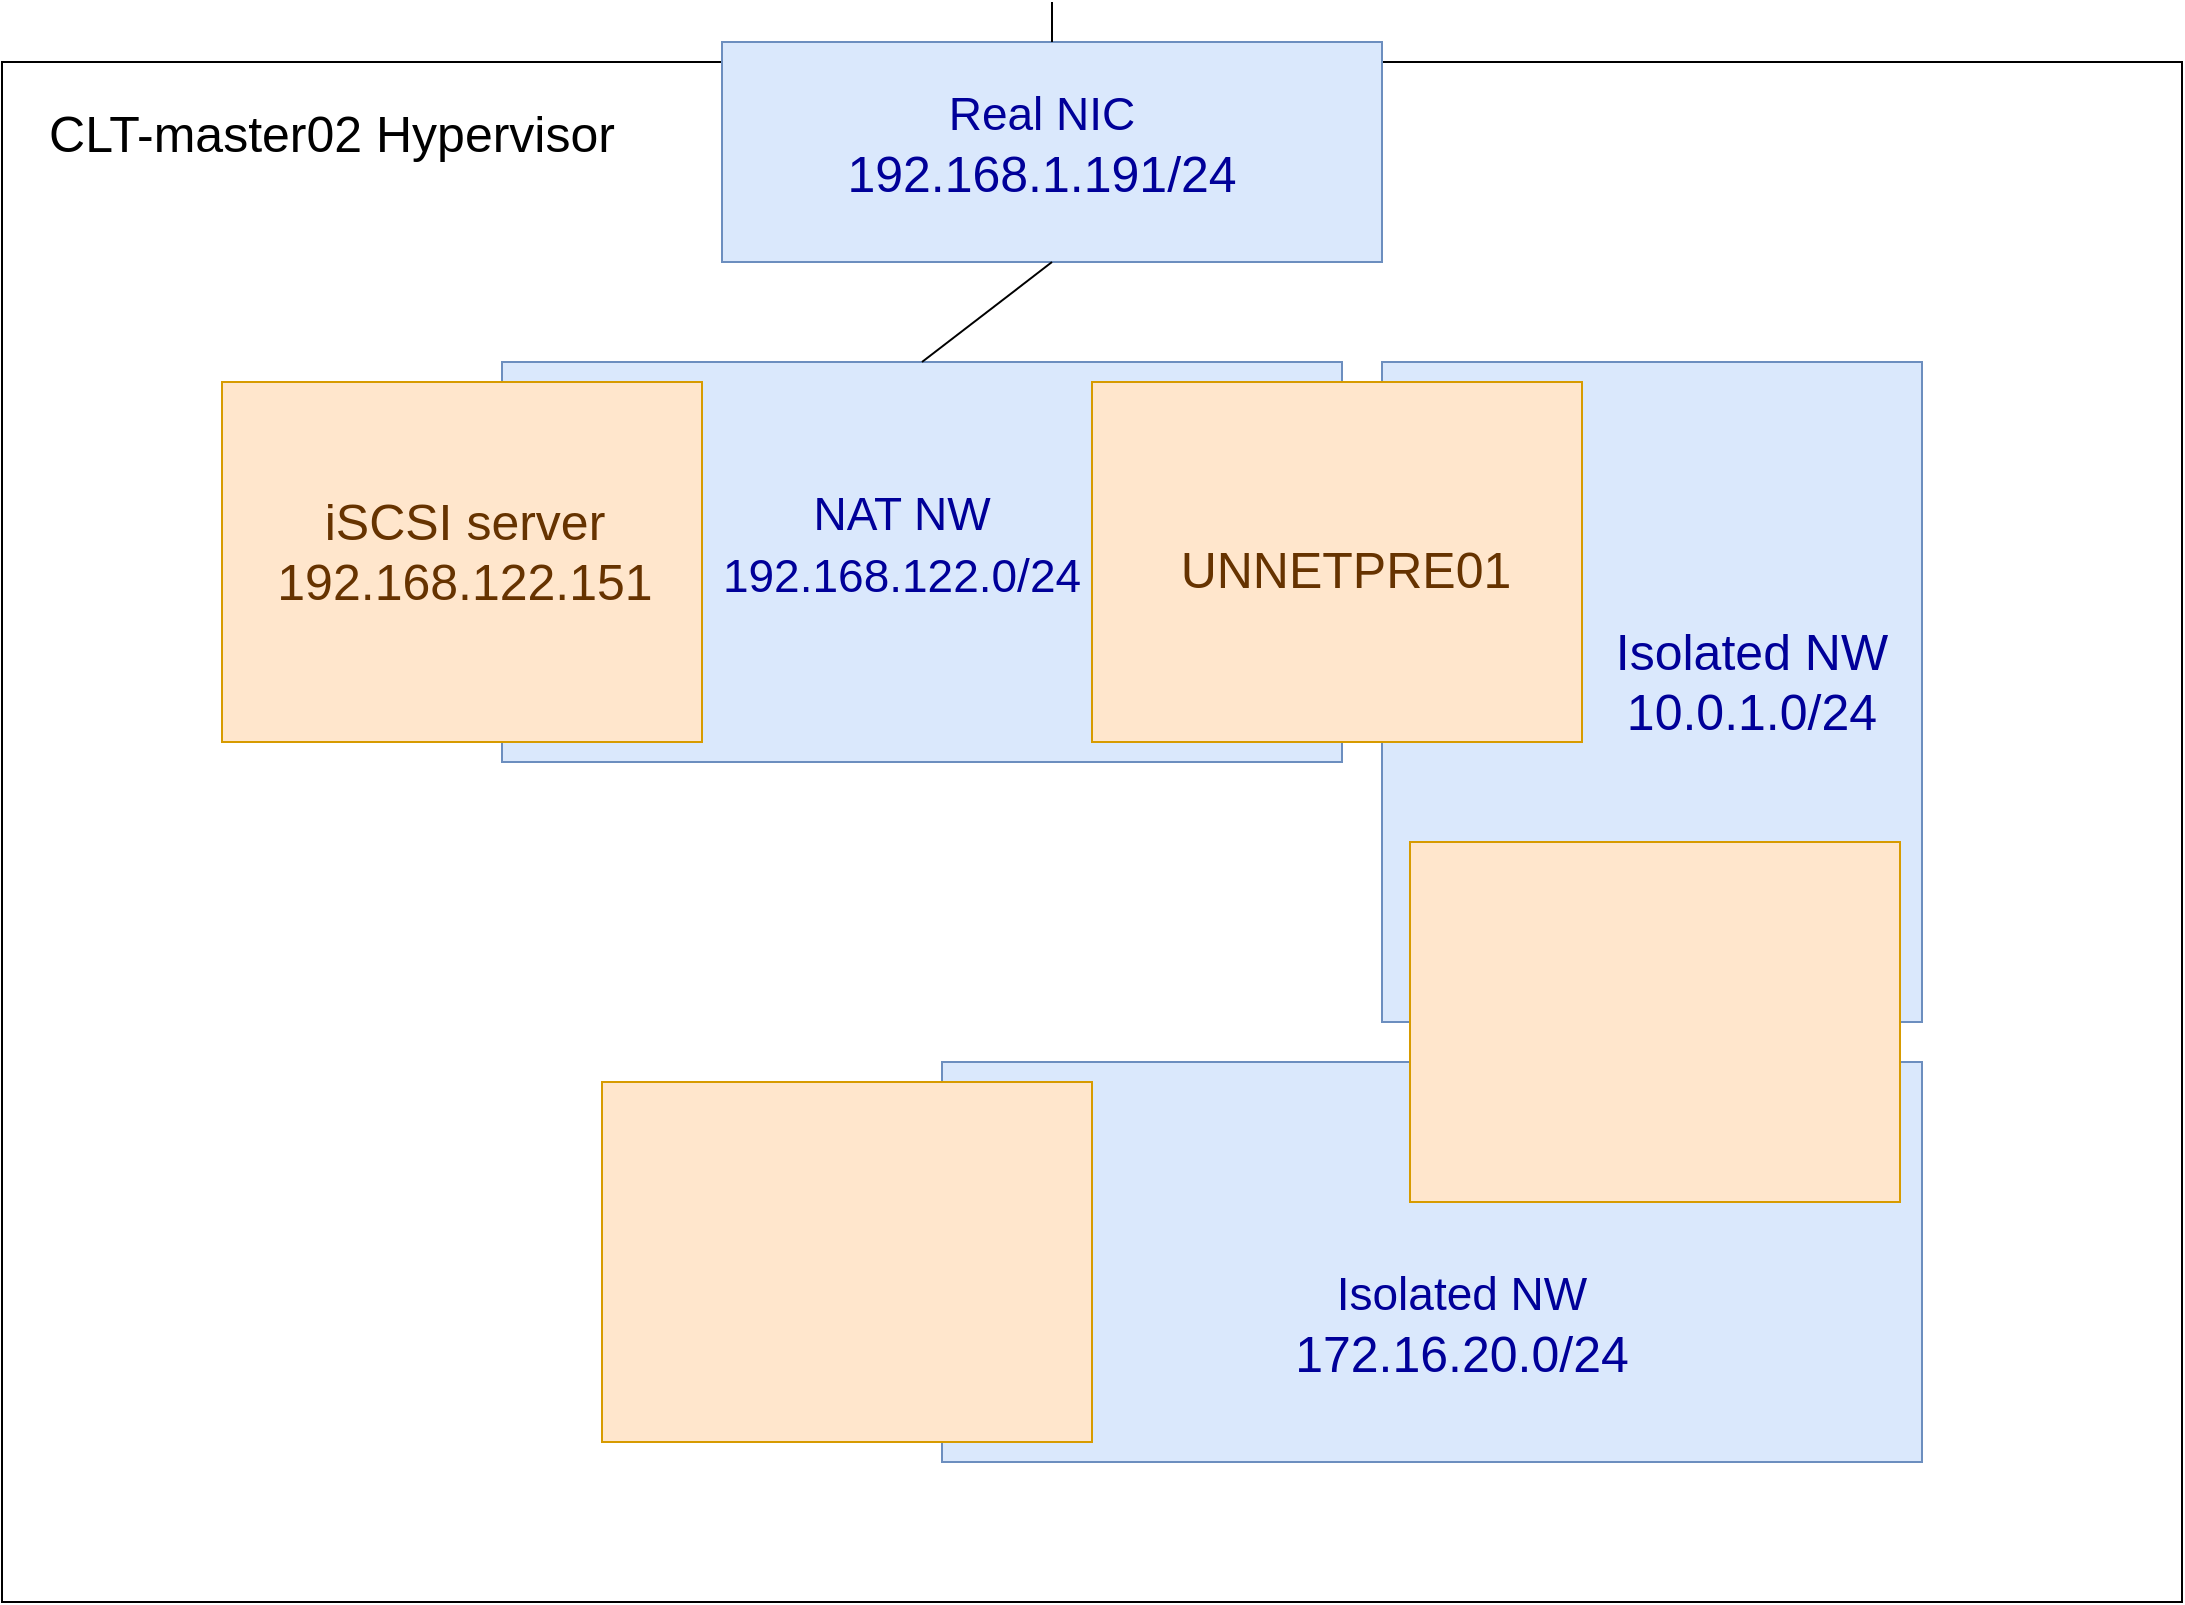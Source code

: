 <mxfile version="20.8.20" type="github">
  <diagram name="페이지-1" id="vygZkYcIq97liizH-Rdj">
    <mxGraphModel dx="1767" dy="872" grid="1" gridSize="10" guides="1" tooltips="1" connect="1" arrows="1" fold="1" page="1" pageScale="1" pageWidth="1169" pageHeight="827" math="0" shadow="0">
      <root>
        <mxCell id="0" />
        <mxCell id="1" style="locked=1;" parent="0" />
        <mxCell id="YjnKuQigYMUeJ1VjopVW-4" value="" style="group" vertex="1" connectable="0" parent="1">
          <mxGeometry x="40" y="30" width="1090" height="770" as="geometry" />
        </mxCell>
        <mxCell id="YjnKuQigYMUeJ1VjopVW-1" value="" style="rounded=0;whiteSpace=wrap;html=1;" vertex="1" parent="YjnKuQigYMUeJ1VjopVW-4">
          <mxGeometry width="1090" height="770" as="geometry" />
        </mxCell>
        <mxCell id="YjnKuQigYMUeJ1VjopVW-3" value="&lt;font style=&quot;font-size: 25px;&quot;&gt;CLT-master02 Hypervisor&lt;/font&gt;" style="text;html=1;strokeColor=none;fillColor=none;align=center;verticalAlign=middle;whiteSpace=wrap;rounded=0;" vertex="1" parent="YjnKuQigYMUeJ1VjopVW-4">
          <mxGeometry x="10" y="20" width="310" height="30" as="geometry" />
        </mxCell>
        <mxCell id="YjnKuQigYMUeJ1VjopVW-9" value="network" style="locked=1;" parent="0" />
        <mxCell id="YjnKuQigYMUeJ1VjopVW-12" value="" style="rounded=0;whiteSpace=wrap;html=1;fontSize=25;fillColor=#dae8fc;strokeColor=#6c8ebf;" vertex="1" parent="YjnKuQigYMUeJ1VjopVW-9">
          <mxGeometry x="290" y="180" width="420" height="200" as="geometry" />
        </mxCell>
        <mxCell id="YjnKuQigYMUeJ1VjopVW-13" value="" style="rounded=0;whiteSpace=wrap;html=1;fontSize=25;fillColor=#dae8fc;strokeColor=#6c8ebf;" vertex="1" parent="YjnKuQigYMUeJ1VjopVW-9">
          <mxGeometry x="400" y="20" width="330" height="110" as="geometry" />
        </mxCell>
        <mxCell id="YjnKuQigYMUeJ1VjopVW-14" value="" style="rounded=0;whiteSpace=wrap;html=1;fontSize=25;fillColor=#dae8fc;strokeColor=#6c8ebf;" vertex="1" parent="YjnKuQigYMUeJ1VjopVW-9">
          <mxGeometry x="730" y="180" width="270" height="330" as="geometry" />
        </mxCell>
        <mxCell id="YjnKuQigYMUeJ1VjopVW-15" value="" style="rounded=0;whiteSpace=wrap;html=1;fontSize=25;fillColor=#dae8fc;strokeColor=#6c8ebf;" vertex="1" parent="YjnKuQigYMUeJ1VjopVW-9">
          <mxGeometry x="510" y="530" width="490" height="200" as="geometry" />
        </mxCell>
        <mxCell id="YjnKuQigYMUeJ1VjopVW-18" value="" style="endArrow=none;html=1;rounded=0;fontSize=25;exitX=0.5;exitY=0;exitDx=0;exitDy=0;entryX=0.5;entryY=1;entryDx=0;entryDy=0;" edge="1" parent="YjnKuQigYMUeJ1VjopVW-9" source="YjnKuQigYMUeJ1VjopVW-12" target="YjnKuQigYMUeJ1VjopVW-13">
          <mxGeometry width="50" height="50" relative="1" as="geometry">
            <mxPoint x="780" y="400" as="sourcePoint" />
            <mxPoint x="830" y="350" as="targetPoint" />
          </mxGeometry>
        </mxCell>
        <mxCell id="YjnKuQigYMUeJ1VjopVW-19" value="" style="endArrow=none;html=1;rounded=0;fontSize=25;exitX=0.5;exitY=0;exitDx=0;exitDy=0;" edge="1" parent="YjnKuQigYMUeJ1VjopVW-9" source="YjnKuQigYMUeJ1VjopVW-13">
          <mxGeometry width="50" height="50" relative="1" as="geometry">
            <mxPoint x="780" y="400" as="sourcePoint" />
            <mxPoint x="565" as="targetPoint" />
          </mxGeometry>
        </mxCell>
        <mxCell id="YjnKuQigYMUeJ1VjopVW-5" value="guest" style="locked=1;" parent="0" />
        <mxCell id="YjnKuQigYMUeJ1VjopVW-6" value="" style="rounded=0;whiteSpace=wrap;html=1;fontSize=25;fillColor=#ffe6cc;strokeColor=#d79b00;" vertex="1" parent="YjnKuQigYMUeJ1VjopVW-5">
          <mxGeometry x="585" y="190" width="245" height="180" as="geometry" />
        </mxCell>
        <mxCell id="YjnKuQigYMUeJ1VjopVW-7" value="" style="rounded=0;whiteSpace=wrap;html=1;fontSize=25;fillColor=#ffe6cc;strokeColor=#d79b00;" vertex="1" parent="YjnKuQigYMUeJ1VjopVW-5">
          <mxGeometry x="150" y="190" width="240" height="180" as="geometry" />
        </mxCell>
        <mxCell id="YjnKuQigYMUeJ1VjopVW-16" value="" style="rounded=0;whiteSpace=wrap;html=1;fontSize=25;fillColor=#ffe6cc;strokeColor=#d79b00;" vertex="1" parent="YjnKuQigYMUeJ1VjopVW-5">
          <mxGeometry x="744" y="420" width="245" height="180" as="geometry" />
        </mxCell>
        <mxCell id="YjnKuQigYMUeJ1VjopVW-17" value="" style="rounded=0;whiteSpace=wrap;html=1;fontSize=25;fillColor=#ffe6cc;strokeColor=#d79b00;" vertex="1" parent="YjnKuQigYMUeJ1VjopVW-5">
          <mxGeometry x="340" y="540" width="245" height="180" as="geometry" />
        </mxCell>
        <mxCell id="YjnKuQigYMUeJ1VjopVW-25" value="Text" parent="0" />
        <mxCell id="YjnKuQigYMUeJ1VjopVW-26" value="&lt;font style=&quot;font-size: 23px;&quot;&gt;NAT NW&lt;br&gt;192.168.122.0/24&lt;/font&gt;" style="text;html=1;strokeColor=none;fillColor=none;align=center;verticalAlign=middle;whiteSpace=wrap;rounded=0;fontSize=25;fontColor=#000099;" vertex="1" parent="YjnKuQigYMUeJ1VjopVW-25">
          <mxGeometry x="400" y="230" width="180" height="80" as="geometry" />
        </mxCell>
        <mxCell id="YjnKuQigYMUeJ1VjopVW-27" value="&lt;span style=&quot;&quot;&gt;Isolated NW&lt;br&gt;10.0.1.0/24&lt;br&gt;&lt;/span&gt;" style="text;html=1;strokeColor=none;fillColor=none;align=center;verticalAlign=middle;whiteSpace=wrap;rounded=0;fontSize=25;fontColor=#000099;" vertex="1" parent="YjnKuQigYMUeJ1VjopVW-25">
          <mxGeometry x="830" y="264" width="170" height="150" as="geometry" />
        </mxCell>
        <mxCell id="YjnKuQigYMUeJ1VjopVW-28" value="&lt;span style=&quot;font-size: 23px;&quot;&gt;Isolated NW&lt;br&gt;&lt;/span&gt;172.16.20.0/24" style="text;html=1;strokeColor=none;fillColor=none;align=center;verticalAlign=middle;whiteSpace=wrap;rounded=0;fontSize=25;fontColor=#000099;" vertex="1" parent="YjnKuQigYMUeJ1VjopVW-25">
          <mxGeometry x="680" y="620" width="180" height="80" as="geometry" />
        </mxCell>
        <mxCell id="YjnKuQigYMUeJ1VjopVW-29" value="&lt;span style=&quot;font-size: 23px;&quot;&gt;Real NIC&lt;br&gt;&lt;/span&gt;192.168.1.191/24" style="text;html=1;strokeColor=none;fillColor=none;align=center;verticalAlign=middle;whiteSpace=wrap;rounded=0;fontSize=25;fontColor=#000099;" vertex="1" parent="YjnKuQigYMUeJ1VjopVW-25">
          <mxGeometry x="470" y="30" width="180" height="80" as="geometry" />
        </mxCell>
        <mxCell id="YjnKuQigYMUeJ1VjopVW-30" value="&lt;font color=&quot;#663300&quot;&gt;iSCSI server&lt;br&gt;192.168.122.151&lt;br&gt;&lt;/font&gt;" style="text;html=1;strokeColor=none;fillColor=none;align=center;verticalAlign=middle;whiteSpace=wrap;rounded=0;fontSize=25;fontColor=#000099;" vertex="1" parent="YjnKuQigYMUeJ1VjopVW-25">
          <mxGeometry x="181" y="219" width="181" height="110" as="geometry" />
        </mxCell>
        <mxCell id="YjnKuQigYMUeJ1VjopVW-31" value="&lt;font color=&quot;#663300&quot;&gt;UNNETPRE01&lt;/font&gt;" style="text;html=1;strokeColor=none;fillColor=none;align=center;verticalAlign=middle;whiteSpace=wrap;rounded=0;fontSize=25;fontColor=#000099;" vertex="1" parent="YjnKuQigYMUeJ1VjopVW-25">
          <mxGeometry x="617" y="228" width="190" height="110" as="geometry" />
        </mxCell>
      </root>
    </mxGraphModel>
  </diagram>
</mxfile>
